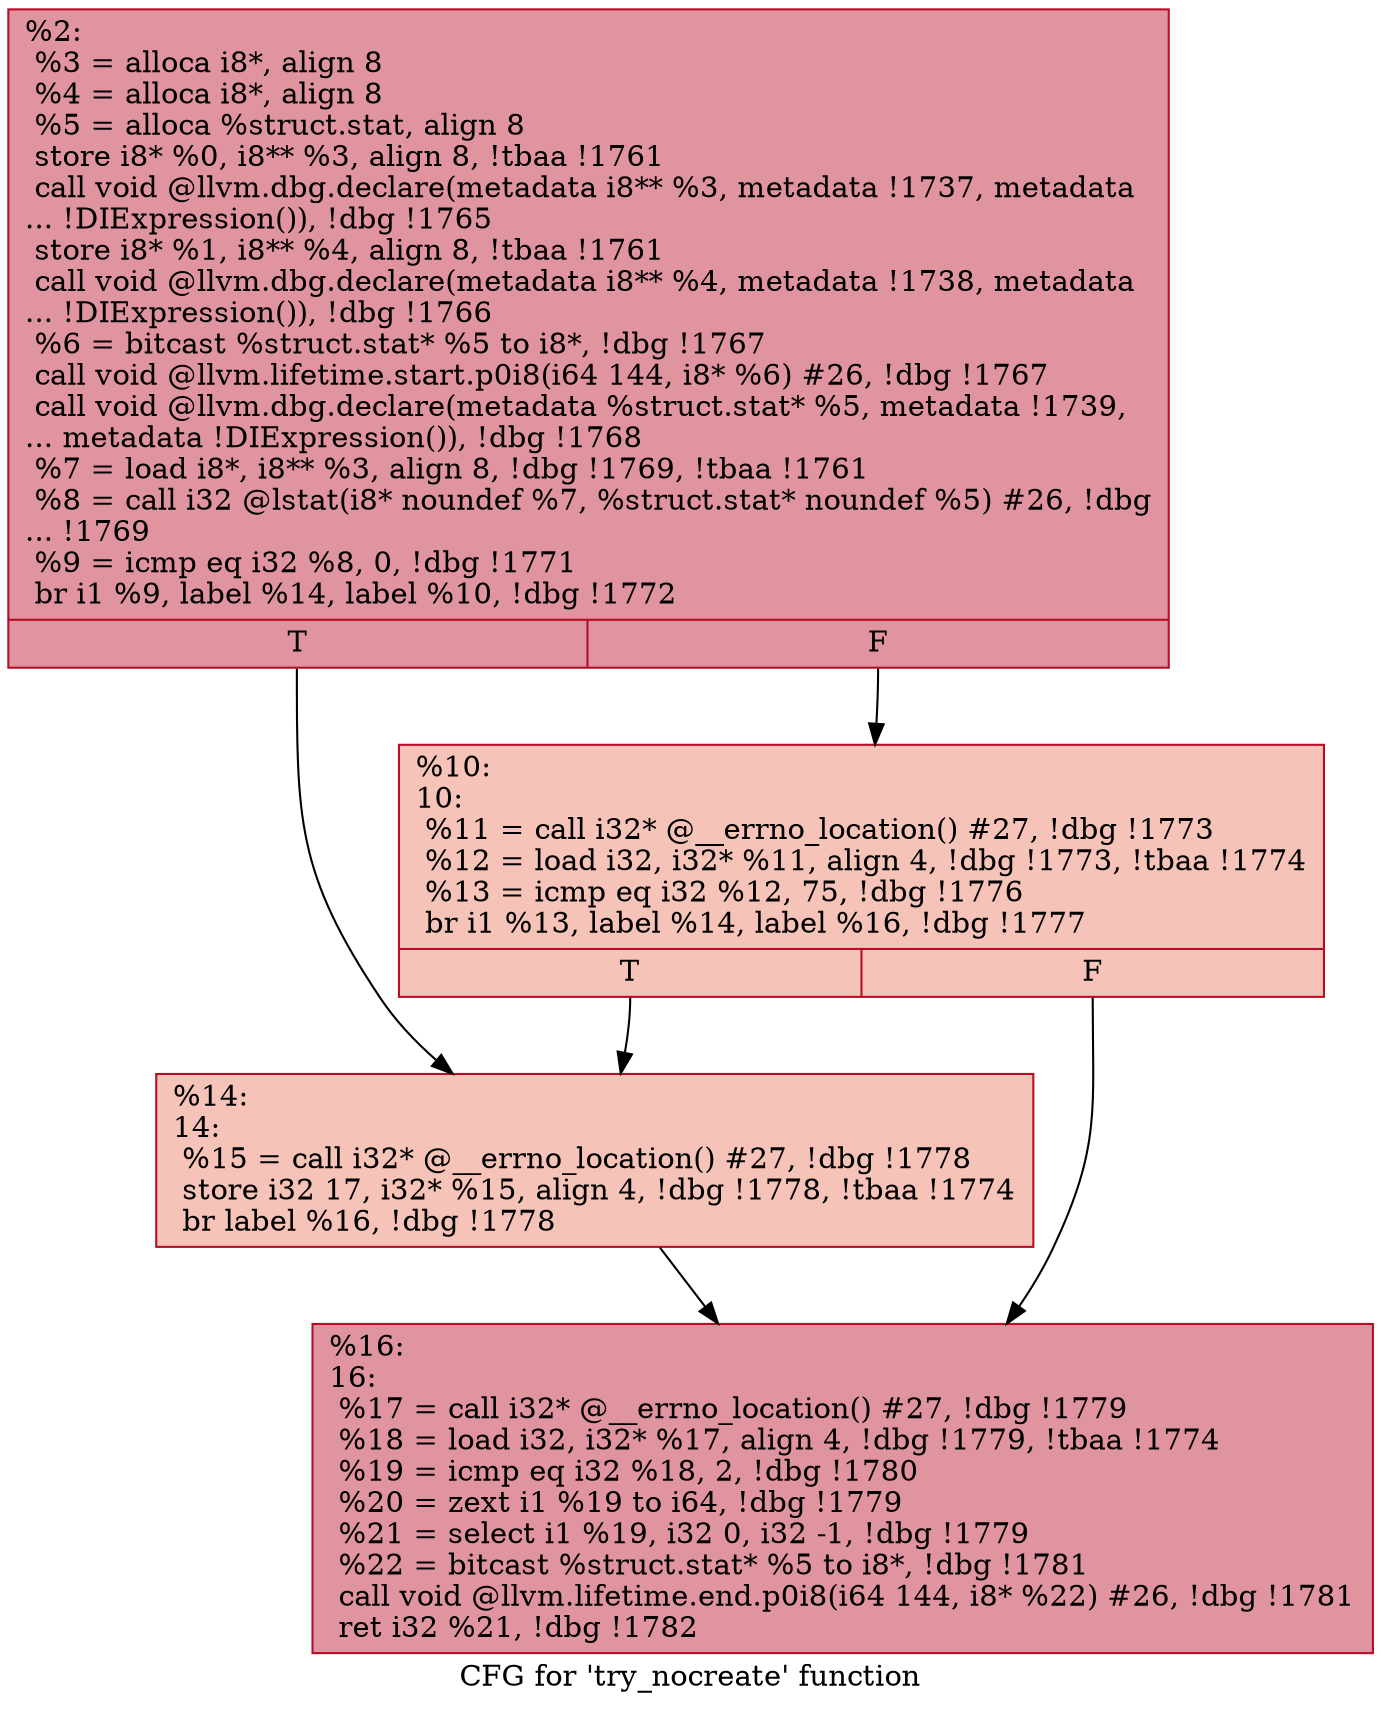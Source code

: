 digraph "CFG for 'try_nocreate' function" {
	label="CFG for 'try_nocreate' function";

	Node0x1906850 [shape=record,color="#b70d28ff", style=filled, fillcolor="#b70d2870",label="{%2:\l  %3 = alloca i8*, align 8\l  %4 = alloca i8*, align 8\l  %5 = alloca %struct.stat, align 8\l  store i8* %0, i8** %3, align 8, !tbaa !1761\l  call void @llvm.dbg.declare(metadata i8** %3, metadata !1737, metadata\l... !DIExpression()), !dbg !1765\l  store i8* %1, i8** %4, align 8, !tbaa !1761\l  call void @llvm.dbg.declare(metadata i8** %4, metadata !1738, metadata\l... !DIExpression()), !dbg !1766\l  %6 = bitcast %struct.stat* %5 to i8*, !dbg !1767\l  call void @llvm.lifetime.start.p0i8(i64 144, i8* %6) #26, !dbg !1767\l  call void @llvm.dbg.declare(metadata %struct.stat* %5, metadata !1739,\l... metadata !DIExpression()), !dbg !1768\l  %7 = load i8*, i8** %3, align 8, !dbg !1769, !tbaa !1761\l  %8 = call i32 @lstat(i8* noundef %7, %struct.stat* noundef %5) #26, !dbg\l... !1769\l  %9 = icmp eq i32 %8, 0, !dbg !1771\l  br i1 %9, label %14, label %10, !dbg !1772\l|{<s0>T|<s1>F}}"];
	Node0x1906850:s0 -> Node0x19072c0;
	Node0x1906850:s1 -> Node0x1907270;
	Node0x1907270 [shape=record,color="#b70d28ff", style=filled, fillcolor="#e8765c70",label="{%10:\l10:                                               \l  %11 = call i32* @__errno_location() #27, !dbg !1773\l  %12 = load i32, i32* %11, align 4, !dbg !1773, !tbaa !1774\l  %13 = icmp eq i32 %12, 75, !dbg !1776\l  br i1 %13, label %14, label %16, !dbg !1777\l|{<s0>T|<s1>F}}"];
	Node0x1907270:s0 -> Node0x19072c0;
	Node0x1907270:s1 -> Node0x1907310;
	Node0x19072c0 [shape=record,color="#b70d28ff", style=filled, fillcolor="#e8765c70",label="{%14:\l14:                                               \l  %15 = call i32* @__errno_location() #27, !dbg !1778\l  store i32 17, i32* %15, align 4, !dbg !1778, !tbaa !1774\l  br label %16, !dbg !1778\l}"];
	Node0x19072c0 -> Node0x1907310;
	Node0x1907310 [shape=record,color="#b70d28ff", style=filled, fillcolor="#b70d2870",label="{%16:\l16:                                               \l  %17 = call i32* @__errno_location() #27, !dbg !1779\l  %18 = load i32, i32* %17, align 4, !dbg !1779, !tbaa !1774\l  %19 = icmp eq i32 %18, 2, !dbg !1780\l  %20 = zext i1 %19 to i64, !dbg !1779\l  %21 = select i1 %19, i32 0, i32 -1, !dbg !1779\l  %22 = bitcast %struct.stat* %5 to i8*, !dbg !1781\l  call void @llvm.lifetime.end.p0i8(i64 144, i8* %22) #26, !dbg !1781\l  ret i32 %21, !dbg !1782\l}"];
}
